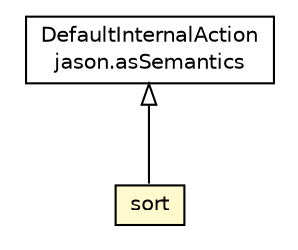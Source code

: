#!/usr/local/bin/dot
#
# Class diagram 
# Generated by UMLGraph version R5_6 (http://www.umlgraph.org/)
#

digraph G {
	edge [fontname="Helvetica",fontsize=10,labelfontname="Helvetica",labelfontsize=10];
	node [fontname="Helvetica",fontsize=10,shape=plaintext];
	nodesep=0.25;
	ranksep=0.5;
	// jason.asSemantics.DefaultInternalAction
	c100552 [label=<<table title="jason.asSemantics.DefaultInternalAction" border="0" cellborder="1" cellspacing="0" cellpadding="2" port="p" href="../asSemantics/DefaultInternalAction.html">
		<tr><td><table border="0" cellspacing="0" cellpadding="1">
<tr><td align="center" balign="center"> DefaultInternalAction </td></tr>
<tr><td align="center" balign="center"> jason.asSemantics </td></tr>
		</table></td></tr>
		</table>>, URL="../asSemantics/DefaultInternalAction.html", fontname="Helvetica", fontcolor="black", fontsize=10.0];
	// jason.stdlib.sort
	c100754 [label=<<table title="jason.stdlib.sort" border="0" cellborder="1" cellspacing="0" cellpadding="2" port="p" bgcolor="lemonChiffon" href="./sort.html">
		<tr><td><table border="0" cellspacing="0" cellpadding="1">
<tr><td align="center" balign="center"> sort </td></tr>
		</table></td></tr>
		</table>>, URL="./sort.html", fontname="Helvetica", fontcolor="black", fontsize=10.0];
	//jason.stdlib.sort extends jason.asSemantics.DefaultInternalAction
	c100552:p -> c100754:p [dir=back,arrowtail=empty];
}


